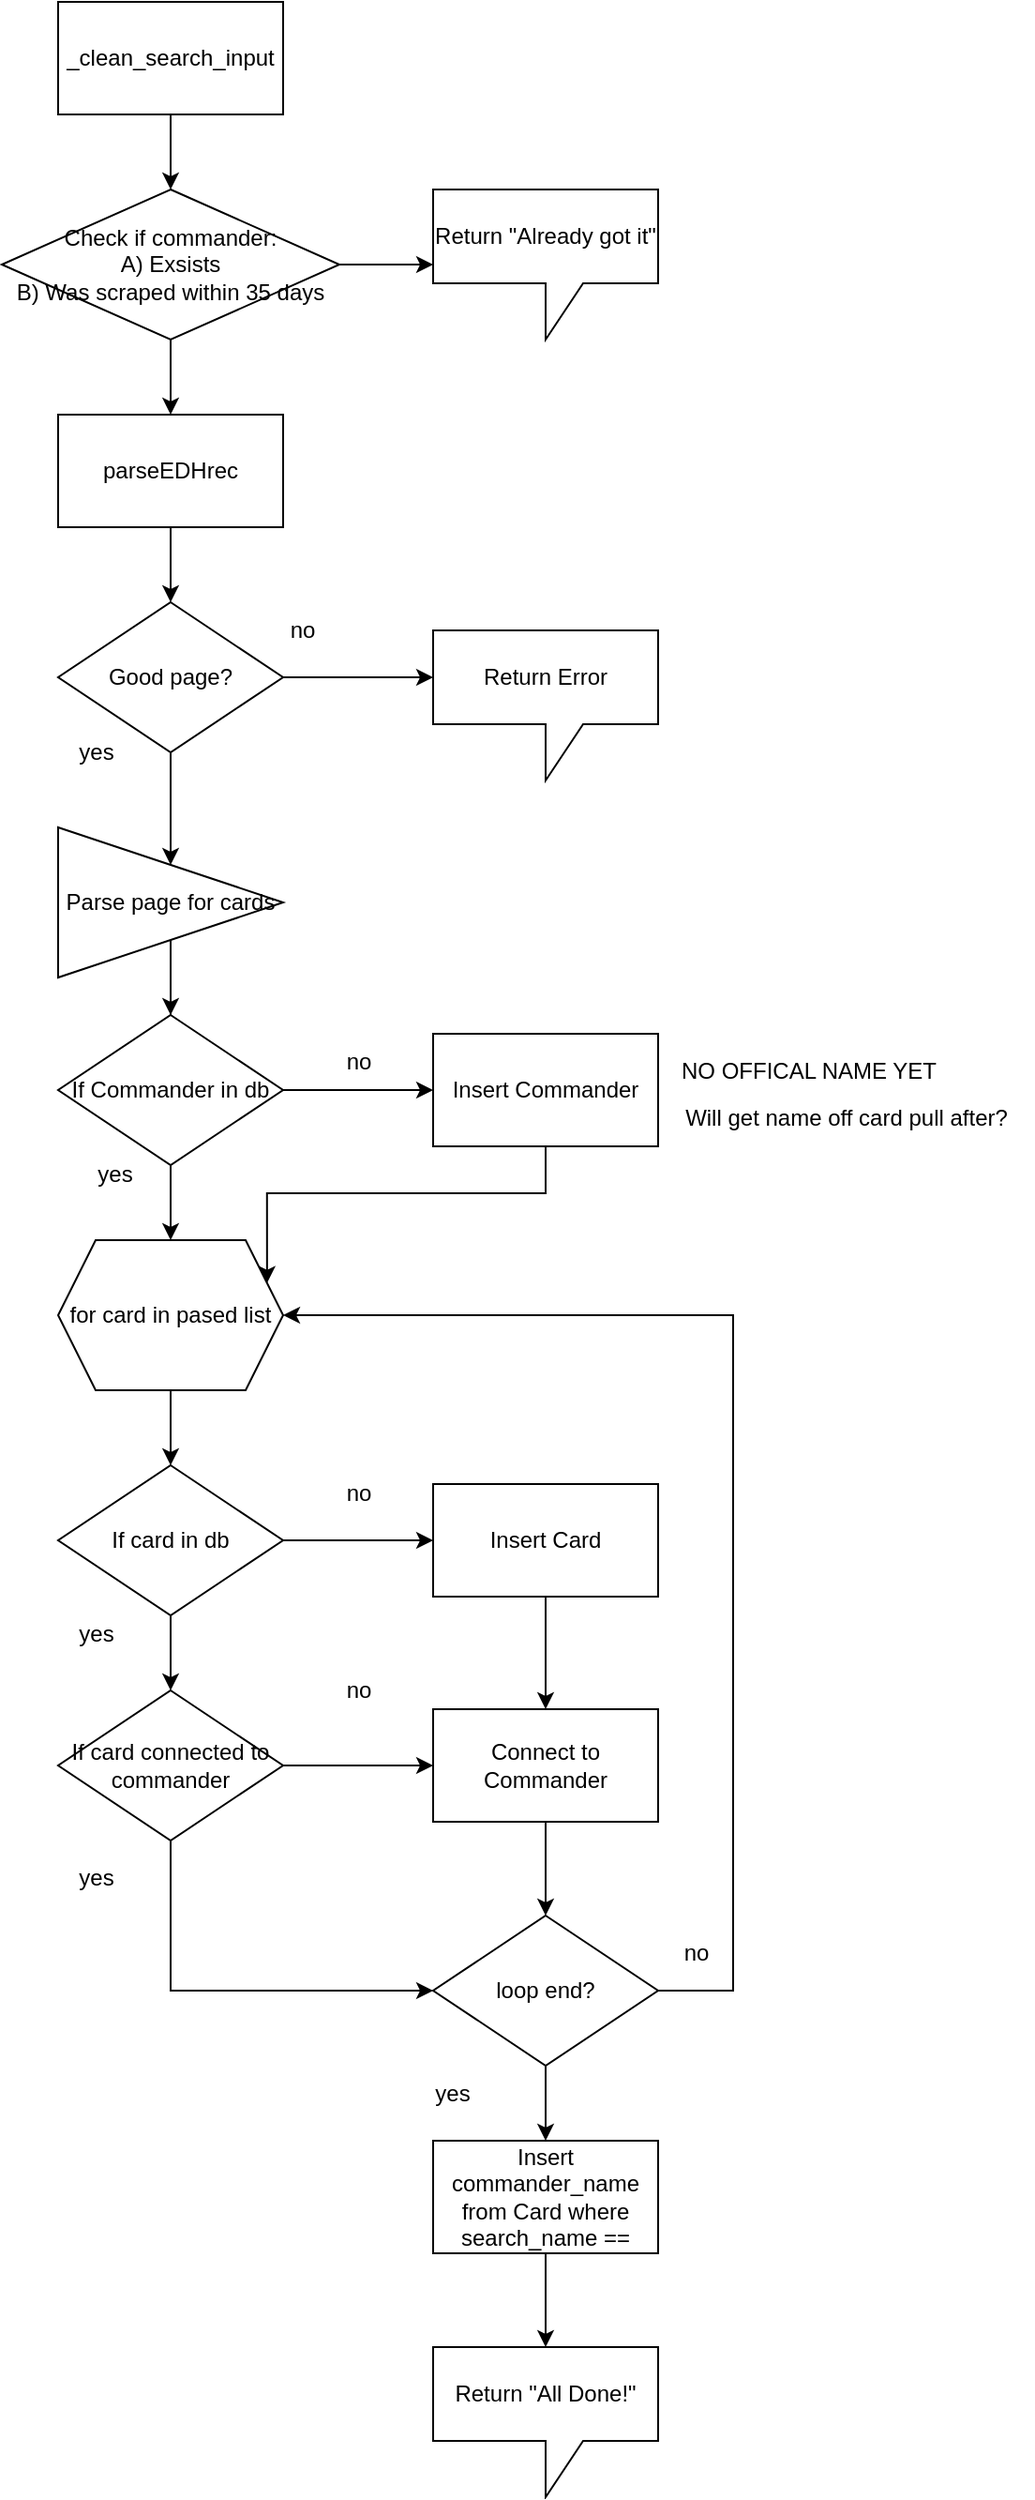 <mxfile version="20.6.2" type="device"><diagram id="Pt7tf3cIt91jbq_pSksi" name="Page-1"><mxGraphModel dx="1332" dy="1297" grid="1" gridSize="10" guides="1" tooltips="1" connect="1" arrows="1" fold="1" page="1" pageScale="1" pageWidth="850" pageHeight="1100" math="0" shadow="0"><root><mxCell id="0"/><mxCell id="1" parent="0"/><mxCell id="HdzWQJODGXJGQbq6dCvu-27" value="" style="edgeStyle=orthogonalEdgeStyle;rounded=0;orthogonalLoop=1;jettySize=auto;html=1;" edge="1" parent="1" source="HdzWQJODGXJGQbq6dCvu-1" target="HdzWQJODGXJGQbq6dCvu-26"><mxGeometry relative="1" as="geometry"/></mxCell><mxCell id="HdzWQJODGXJGQbq6dCvu-1" value="_clean_search_input" style="rounded=0;whiteSpace=wrap;html=1;" vertex="1" parent="1"><mxGeometry x="40" y="60" width="120" height="60" as="geometry"/></mxCell><mxCell id="HdzWQJODGXJGQbq6dCvu-13" value="" style="edgeStyle=orthogonalEdgeStyle;rounded=0;orthogonalLoop=1;jettySize=auto;html=1;" edge="1" parent="1" source="HdzWQJODGXJGQbq6dCvu-2" target="HdzWQJODGXJGQbq6dCvu-3"><mxGeometry relative="1" as="geometry"/></mxCell><mxCell id="HdzWQJODGXJGQbq6dCvu-2" value="parseEDHrec" style="whiteSpace=wrap;html=1;" vertex="1" parent="1"><mxGeometry x="40" y="280" width="120" height="60" as="geometry"/></mxCell><mxCell id="HdzWQJODGXJGQbq6dCvu-8" style="edgeStyle=orthogonalEdgeStyle;rounded=0;orthogonalLoop=1;jettySize=auto;html=1;exitX=1;exitY=0.5;exitDx=0;exitDy=0;entryX=0;entryY=0;entryDx=0;entryDy=25;entryPerimeter=0;" edge="1" parent="1" source="HdzWQJODGXJGQbq6dCvu-3" target="HdzWQJODGXJGQbq6dCvu-7"><mxGeometry relative="1" as="geometry"/></mxCell><mxCell id="HdzWQJODGXJGQbq6dCvu-18" value="" style="edgeStyle=orthogonalEdgeStyle;rounded=0;orthogonalLoop=1;jettySize=auto;html=1;" edge="1" parent="1" source="HdzWQJODGXJGQbq6dCvu-3" target="HdzWQJODGXJGQbq6dCvu-16"><mxGeometry relative="1" as="geometry"/></mxCell><mxCell id="HdzWQJODGXJGQbq6dCvu-3" value="Good page?" style="rhombus;whiteSpace=wrap;html=1;" vertex="1" parent="1"><mxGeometry x="40" y="380" width="120" height="80" as="geometry"/></mxCell><mxCell id="HdzWQJODGXJGQbq6dCvu-4" value="no" style="text;html=1;align=center;verticalAlign=middle;resizable=0;points=[];autosize=1;strokeColor=none;fillColor=none;" vertex="1" parent="1"><mxGeometry x="150" y="380" width="40" height="30" as="geometry"/></mxCell><mxCell id="HdzWQJODGXJGQbq6dCvu-5" value="yes" style="text;html=1;align=center;verticalAlign=middle;resizable=0;points=[];autosize=1;strokeColor=none;fillColor=none;" vertex="1" parent="1"><mxGeometry x="40" y="445" width="40" height="30" as="geometry"/></mxCell><mxCell id="HdzWQJODGXJGQbq6dCvu-7" value="Return Error" style="shape=callout;whiteSpace=wrap;html=1;perimeter=calloutPerimeter;" vertex="1" parent="1"><mxGeometry x="240" y="395" width="120" height="80" as="geometry"/></mxCell><mxCell id="HdzWQJODGXJGQbq6dCvu-33" value="" style="edgeStyle=orthogonalEdgeStyle;rounded=0;orthogonalLoop=1;jettySize=auto;html=1;" edge="1" parent="1" source="HdzWQJODGXJGQbq6dCvu-16" target="HdzWQJODGXJGQbq6dCvu-31"><mxGeometry relative="1" as="geometry"/></mxCell><mxCell id="HdzWQJODGXJGQbq6dCvu-16" value="Parse page for cards" style="triangle;whiteSpace=wrap;html=1;" vertex="1" parent="1"><mxGeometry x="40" y="500" width="120" height="80" as="geometry"/></mxCell><mxCell id="HdzWQJODGXJGQbq6dCvu-23" value="Return &quot;Already got it&quot;" style="shape=callout;whiteSpace=wrap;html=1;perimeter=calloutPerimeter;" vertex="1" parent="1"><mxGeometry x="240" y="160" width="120" height="80" as="geometry"/></mxCell><mxCell id="HdzWQJODGXJGQbq6dCvu-29" value="" style="edgeStyle=orthogonalEdgeStyle;rounded=0;orthogonalLoop=1;jettySize=auto;html=1;" edge="1" parent="1" source="HdzWQJODGXJGQbq6dCvu-26" target="HdzWQJODGXJGQbq6dCvu-2"><mxGeometry relative="1" as="geometry"/></mxCell><mxCell id="HdzWQJODGXJGQbq6dCvu-76" value="" style="edgeStyle=orthogonalEdgeStyle;rounded=0;orthogonalLoop=1;jettySize=auto;html=1;" edge="1" parent="1" source="HdzWQJODGXJGQbq6dCvu-26" target="HdzWQJODGXJGQbq6dCvu-23"><mxGeometry relative="1" as="geometry"/></mxCell><mxCell id="HdzWQJODGXJGQbq6dCvu-26" value="Check if commander:&lt;br&gt;A) Exsists&lt;br&gt;B) Was scraped within 35 days" style="rhombus;whiteSpace=wrap;html=1;" vertex="1" parent="1"><mxGeometry x="10" y="160" width="180" height="80" as="geometry"/></mxCell><mxCell id="HdzWQJODGXJGQbq6dCvu-34" value="" style="edgeStyle=orthogonalEdgeStyle;rounded=0;orthogonalLoop=1;jettySize=auto;html=1;" edge="1" parent="1" source="HdzWQJODGXJGQbq6dCvu-31" target="HdzWQJODGXJGQbq6dCvu-30"><mxGeometry relative="1" as="geometry"/></mxCell><mxCell id="HdzWQJODGXJGQbq6dCvu-39" value="" style="edgeStyle=orthogonalEdgeStyle;rounded=0;orthogonalLoop=1;jettySize=auto;html=1;" edge="1" parent="1" source="HdzWQJODGXJGQbq6dCvu-31" target="HdzWQJODGXJGQbq6dCvu-38"><mxGeometry relative="1" as="geometry"/></mxCell><mxCell id="HdzWQJODGXJGQbq6dCvu-31" value="If Commander in db" style="rhombus;whiteSpace=wrap;html=1;" vertex="1" parent="1"><mxGeometry x="40" y="600" width="120" height="80" as="geometry"/></mxCell><mxCell id="HdzWQJODGXJGQbq6dCvu-32" value="" style="group" vertex="1" connectable="0" parent="1"><mxGeometry x="240" y="610" width="320" height="60" as="geometry"/></mxCell><mxCell id="HdzWQJODGXJGQbq6dCvu-10" value="NO OFFICAL NAME YET" style="text;html=1;align=center;verticalAlign=middle;resizable=0;points=[];autosize=1;strokeColor=none;fillColor=none;" vertex="1" parent="HdzWQJODGXJGQbq6dCvu-32"><mxGeometry x="120" y="5" width="160" height="30" as="geometry"/></mxCell><mxCell id="HdzWQJODGXJGQbq6dCvu-11" value="Will get name off card pull after?" style="text;html=1;align=center;verticalAlign=middle;resizable=0;points=[];autosize=1;strokeColor=none;fillColor=none;" vertex="1" parent="HdzWQJODGXJGQbq6dCvu-32"><mxGeometry x="120" y="30" width="200" height="30" as="geometry"/></mxCell><mxCell id="HdzWQJODGXJGQbq6dCvu-30" value="Insert Commander" style="whiteSpace=wrap;html=1;" vertex="1" parent="HdzWQJODGXJGQbq6dCvu-32"><mxGeometry width="120" height="60" as="geometry"/></mxCell><mxCell id="HdzWQJODGXJGQbq6dCvu-35" value="no" style="text;html=1;align=center;verticalAlign=middle;resizable=0;points=[];autosize=1;strokeColor=none;fillColor=none;" vertex="1" parent="1"><mxGeometry x="180" y="610" width="40" height="30" as="geometry"/></mxCell><mxCell id="HdzWQJODGXJGQbq6dCvu-36" value="yes" style="text;html=1;align=center;verticalAlign=middle;resizable=0;points=[];autosize=1;strokeColor=none;fillColor=none;" vertex="1" parent="1"><mxGeometry x="50" y="670" width="40" height="30" as="geometry"/></mxCell><mxCell id="HdzWQJODGXJGQbq6dCvu-45" value="" style="edgeStyle=orthogonalEdgeStyle;rounded=0;orthogonalLoop=1;jettySize=auto;html=1;" edge="1" parent="1" source="HdzWQJODGXJGQbq6dCvu-38" target="HdzWQJODGXJGQbq6dCvu-40"><mxGeometry relative="1" as="geometry"/></mxCell><mxCell id="HdzWQJODGXJGQbq6dCvu-38" value="for card in pased list" style="shape=hexagon;perimeter=hexagonPerimeter2;whiteSpace=wrap;html=1;fixedSize=1;" vertex="1" parent="1"><mxGeometry x="40" y="720" width="120" height="80" as="geometry"/></mxCell><mxCell id="HdzWQJODGXJGQbq6dCvu-48" value="" style="edgeStyle=orthogonalEdgeStyle;rounded=0;orthogonalLoop=1;jettySize=auto;html=1;" edge="1" parent="1" source="HdzWQJODGXJGQbq6dCvu-40" target="HdzWQJODGXJGQbq6dCvu-43"><mxGeometry relative="1" as="geometry"/></mxCell><mxCell id="HdzWQJODGXJGQbq6dCvu-52" value="" style="edgeStyle=orthogonalEdgeStyle;rounded=0;orthogonalLoop=1;jettySize=auto;html=1;" edge="1" parent="1" source="HdzWQJODGXJGQbq6dCvu-40" target="HdzWQJODGXJGQbq6dCvu-51"><mxGeometry relative="1" as="geometry"/></mxCell><mxCell id="HdzWQJODGXJGQbq6dCvu-40" value="If card in db" style="rhombus;whiteSpace=wrap;html=1;" vertex="1" parent="1"><mxGeometry x="40" y="840" width="120" height="80" as="geometry"/></mxCell><mxCell id="HdzWQJODGXJGQbq6dCvu-59" value="" style="edgeStyle=orthogonalEdgeStyle;rounded=0;orthogonalLoop=1;jettySize=auto;html=1;" edge="1" parent="1" source="HdzWQJODGXJGQbq6dCvu-43" target="HdzWQJODGXJGQbq6dCvu-57"><mxGeometry relative="1" as="geometry"/></mxCell><mxCell id="HdzWQJODGXJGQbq6dCvu-64" style="edgeStyle=orthogonalEdgeStyle;rounded=0;orthogonalLoop=1;jettySize=auto;html=1;entryX=0;entryY=0.5;entryDx=0;entryDy=0;" edge="1" parent="1" source="HdzWQJODGXJGQbq6dCvu-43" target="HdzWQJODGXJGQbq6dCvu-63"><mxGeometry relative="1" as="geometry"><Array as="points"><mxPoint x="100" y="1120"/></Array></mxGeometry></mxCell><mxCell id="HdzWQJODGXJGQbq6dCvu-43" value="If card connected to commander" style="rhombus;whiteSpace=wrap;html=1;" vertex="1" parent="1"><mxGeometry x="40" y="960" width="120" height="80" as="geometry"/></mxCell><mxCell id="HdzWQJODGXJGQbq6dCvu-49" value="yes" style="text;html=1;align=center;verticalAlign=middle;resizable=0;points=[];autosize=1;strokeColor=none;fillColor=none;" vertex="1" parent="1"><mxGeometry x="40" y="915" width="40" height="30" as="geometry"/></mxCell><mxCell id="HdzWQJODGXJGQbq6dCvu-50" value="no" style="text;html=1;align=center;verticalAlign=middle;resizable=0;points=[];autosize=1;strokeColor=none;fillColor=none;" vertex="1" parent="1"><mxGeometry x="180" y="840" width="40" height="30" as="geometry"/></mxCell><mxCell id="HdzWQJODGXJGQbq6dCvu-58" value="" style="edgeStyle=orthogonalEdgeStyle;rounded=0;orthogonalLoop=1;jettySize=auto;html=1;" edge="1" parent="1" source="HdzWQJODGXJGQbq6dCvu-51" target="HdzWQJODGXJGQbq6dCvu-57"><mxGeometry relative="1" as="geometry"/></mxCell><mxCell id="HdzWQJODGXJGQbq6dCvu-51" value="Insert Card" style="rounded=0;whiteSpace=wrap;html=1;" vertex="1" parent="1"><mxGeometry x="240" y="850" width="120" height="60" as="geometry"/></mxCell><mxCell id="HdzWQJODGXJGQbq6dCvu-65" value="" style="edgeStyle=orthogonalEdgeStyle;rounded=0;orthogonalLoop=1;jettySize=auto;html=1;" edge="1" parent="1" source="HdzWQJODGXJGQbq6dCvu-57" target="HdzWQJODGXJGQbq6dCvu-63"><mxGeometry relative="1" as="geometry"/></mxCell><mxCell id="HdzWQJODGXJGQbq6dCvu-57" value="Connect to Commander" style="rounded=0;whiteSpace=wrap;html=1;" vertex="1" parent="1"><mxGeometry x="240" y="970" width="120" height="60" as="geometry"/></mxCell><mxCell id="HdzWQJODGXJGQbq6dCvu-60" value="no" style="text;html=1;align=center;verticalAlign=middle;resizable=0;points=[];autosize=1;strokeColor=none;fillColor=none;" vertex="1" parent="1"><mxGeometry x="180" y="945" width="40" height="30" as="geometry"/></mxCell><mxCell id="HdzWQJODGXJGQbq6dCvu-61" value="yes" style="text;html=1;align=center;verticalAlign=middle;resizable=0;points=[];autosize=1;strokeColor=none;fillColor=none;" vertex="1" parent="1"><mxGeometry x="40" y="1045" width="40" height="30" as="geometry"/></mxCell><mxCell id="HdzWQJODGXJGQbq6dCvu-66" style="edgeStyle=orthogonalEdgeStyle;rounded=0;orthogonalLoop=1;jettySize=auto;html=1;exitX=1;exitY=0.5;exitDx=0;exitDy=0;entryX=1;entryY=0.5;entryDx=0;entryDy=0;" edge="1" parent="1" source="HdzWQJODGXJGQbq6dCvu-63" target="HdzWQJODGXJGQbq6dCvu-38"><mxGeometry relative="1" as="geometry"><Array as="points"><mxPoint x="400" y="1120"/><mxPoint x="400" y="760"/></Array></mxGeometry></mxCell><mxCell id="HdzWQJODGXJGQbq6dCvu-72" value="" style="edgeStyle=orthogonalEdgeStyle;rounded=0;orthogonalLoop=1;jettySize=auto;html=1;" edge="1" parent="1" source="HdzWQJODGXJGQbq6dCvu-63" target="HdzWQJODGXJGQbq6dCvu-71"><mxGeometry relative="1" as="geometry"/></mxCell><mxCell id="HdzWQJODGXJGQbq6dCvu-63" value="loop end?" style="rhombus;whiteSpace=wrap;html=1;" vertex="1" parent="1"><mxGeometry x="240" y="1080" width="120" height="80" as="geometry"/></mxCell><mxCell id="HdzWQJODGXJGQbq6dCvu-67" value="no" style="text;html=1;align=center;verticalAlign=middle;resizable=0;points=[];autosize=1;strokeColor=none;fillColor=none;" vertex="1" parent="1"><mxGeometry x="360" y="1085" width="40" height="30" as="geometry"/></mxCell><mxCell id="HdzWQJODGXJGQbq6dCvu-68" value="yes" style="text;html=1;align=center;verticalAlign=middle;resizable=0;points=[];autosize=1;strokeColor=none;fillColor=none;" vertex="1" parent="1"><mxGeometry x="230" y="1160" width="40" height="30" as="geometry"/></mxCell><mxCell id="HdzWQJODGXJGQbq6dCvu-75" value="" style="edgeStyle=orthogonalEdgeStyle;rounded=0;orthogonalLoop=1;jettySize=auto;html=1;" edge="1" parent="1" source="HdzWQJODGXJGQbq6dCvu-71" target="HdzWQJODGXJGQbq6dCvu-74"><mxGeometry relative="1" as="geometry"/></mxCell><mxCell id="HdzWQJODGXJGQbq6dCvu-71" value="Insert commander_name from Card where search_name ==" style="rounded=0;whiteSpace=wrap;html=1;" vertex="1" parent="1"><mxGeometry x="240" y="1200" width="120" height="60" as="geometry"/></mxCell><mxCell id="HdzWQJODGXJGQbq6dCvu-73" style="edgeStyle=orthogonalEdgeStyle;rounded=0;orthogonalLoop=1;jettySize=auto;html=1;exitX=0.5;exitY=1;exitDx=0;exitDy=0;entryX=1;entryY=0.25;entryDx=0;entryDy=0;" edge="1" parent="1" source="HdzWQJODGXJGQbq6dCvu-30" target="HdzWQJODGXJGQbq6dCvu-38"><mxGeometry relative="1" as="geometry"/></mxCell><mxCell id="HdzWQJODGXJGQbq6dCvu-74" value="Return &quot;All Done!&quot;" style="shape=callout;whiteSpace=wrap;html=1;perimeter=calloutPerimeter;" vertex="1" parent="1"><mxGeometry x="240" y="1310" width="120" height="80" as="geometry"/></mxCell></root></mxGraphModel></diagram></mxfile>